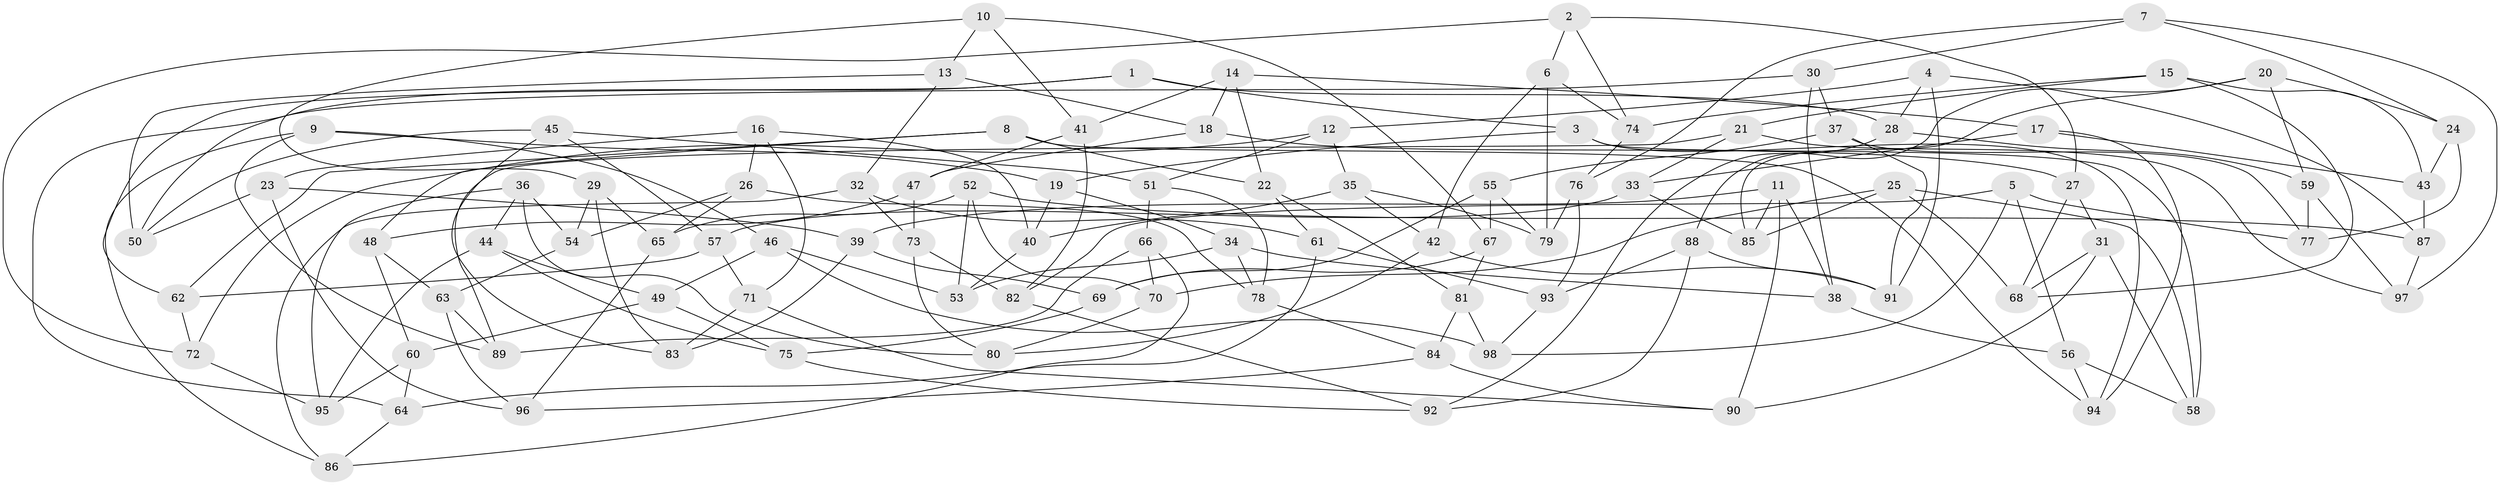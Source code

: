 // coarse degree distribution, {6: 0.5964912280701754, 4: 0.2631578947368421, 5: 0.12280701754385964, 3: 0.017543859649122806}
// Generated by graph-tools (version 1.1) at 2025/42/03/06/25 10:42:21]
// undirected, 98 vertices, 196 edges
graph export_dot {
graph [start="1"]
  node [color=gray90,style=filled];
  1;
  2;
  3;
  4;
  5;
  6;
  7;
  8;
  9;
  10;
  11;
  12;
  13;
  14;
  15;
  16;
  17;
  18;
  19;
  20;
  21;
  22;
  23;
  24;
  25;
  26;
  27;
  28;
  29;
  30;
  31;
  32;
  33;
  34;
  35;
  36;
  37;
  38;
  39;
  40;
  41;
  42;
  43;
  44;
  45;
  46;
  47;
  48;
  49;
  50;
  51;
  52;
  53;
  54;
  55;
  56;
  57;
  58;
  59;
  60;
  61;
  62;
  63;
  64;
  65;
  66;
  67;
  68;
  69;
  70;
  71;
  72;
  73;
  74;
  75;
  76;
  77;
  78;
  79;
  80;
  81;
  82;
  83;
  84;
  85;
  86;
  87;
  88;
  89;
  90;
  91;
  92;
  93;
  94;
  95;
  96;
  97;
  98;
  1 -- 28;
  1 -- 50;
  1 -- 62;
  1 -- 3;
  2 -- 72;
  2 -- 74;
  2 -- 6;
  2 -- 27;
  3 -- 58;
  3 -- 94;
  3 -- 19;
  4 -- 91;
  4 -- 12;
  4 -- 28;
  4 -- 87;
  5 -- 82;
  5 -- 56;
  5 -- 98;
  5 -- 77;
  6 -- 42;
  6 -- 79;
  6 -- 74;
  7 -- 24;
  7 -- 76;
  7 -- 30;
  7 -- 97;
  8 -- 48;
  8 -- 22;
  8 -- 62;
  8 -- 94;
  9 -- 19;
  9 -- 46;
  9 -- 89;
  9 -- 86;
  10 -- 13;
  10 -- 41;
  10 -- 67;
  10 -- 29;
  11 -- 85;
  11 -- 90;
  11 -- 38;
  11 -- 39;
  12 -- 51;
  12 -- 35;
  12 -- 72;
  13 -- 32;
  13 -- 50;
  13 -- 18;
  14 -- 17;
  14 -- 41;
  14 -- 22;
  14 -- 18;
  15 -- 74;
  15 -- 68;
  15 -- 43;
  15 -- 21;
  16 -- 40;
  16 -- 71;
  16 -- 26;
  16 -- 23;
  17 -- 33;
  17 -- 43;
  17 -- 94;
  18 -- 27;
  18 -- 47;
  19 -- 40;
  19 -- 34;
  20 -- 59;
  20 -- 24;
  20 -- 88;
  20 -- 85;
  21 -- 97;
  21 -- 33;
  21 -- 89;
  22 -- 61;
  22 -- 81;
  23 -- 96;
  23 -- 39;
  23 -- 50;
  24 -- 43;
  24 -- 77;
  25 -- 68;
  25 -- 85;
  25 -- 70;
  25 -- 58;
  26 -- 78;
  26 -- 65;
  26 -- 54;
  27 -- 68;
  27 -- 31;
  28 -- 59;
  28 -- 92;
  29 -- 65;
  29 -- 54;
  29 -- 83;
  30 -- 37;
  30 -- 64;
  30 -- 38;
  31 -- 90;
  31 -- 58;
  31 -- 68;
  32 -- 61;
  32 -- 86;
  32 -- 73;
  33 -- 85;
  33 -- 57;
  34 -- 78;
  34 -- 38;
  34 -- 53;
  35 -- 42;
  35 -- 79;
  35 -- 40;
  36 -- 44;
  36 -- 54;
  36 -- 80;
  36 -- 95;
  37 -- 91;
  37 -- 77;
  37 -- 55;
  38 -- 56;
  39 -- 69;
  39 -- 83;
  40 -- 53;
  41 -- 82;
  41 -- 47;
  42 -- 80;
  42 -- 91;
  43 -- 87;
  44 -- 95;
  44 -- 49;
  44 -- 75;
  45 -- 51;
  45 -- 50;
  45 -- 83;
  45 -- 57;
  46 -- 49;
  46 -- 53;
  46 -- 98;
  47 -- 73;
  47 -- 48;
  48 -- 63;
  48 -- 60;
  49 -- 60;
  49 -- 75;
  51 -- 78;
  51 -- 66;
  52 -- 87;
  52 -- 65;
  52 -- 70;
  52 -- 53;
  54 -- 63;
  55 -- 69;
  55 -- 67;
  55 -- 79;
  56 -- 58;
  56 -- 94;
  57 -- 71;
  57 -- 62;
  59 -- 77;
  59 -- 97;
  60 -- 95;
  60 -- 64;
  61 -- 93;
  61 -- 64;
  62 -- 72;
  63 -- 89;
  63 -- 96;
  64 -- 86;
  65 -- 96;
  66 -- 89;
  66 -- 70;
  66 -- 86;
  67 -- 81;
  67 -- 69;
  69 -- 75;
  70 -- 80;
  71 -- 83;
  71 -- 90;
  72 -- 95;
  73 -- 80;
  73 -- 82;
  74 -- 76;
  75 -- 92;
  76 -- 93;
  76 -- 79;
  78 -- 84;
  81 -- 98;
  81 -- 84;
  82 -- 92;
  84 -- 90;
  84 -- 96;
  87 -- 97;
  88 -- 93;
  88 -- 91;
  88 -- 92;
  93 -- 98;
}
